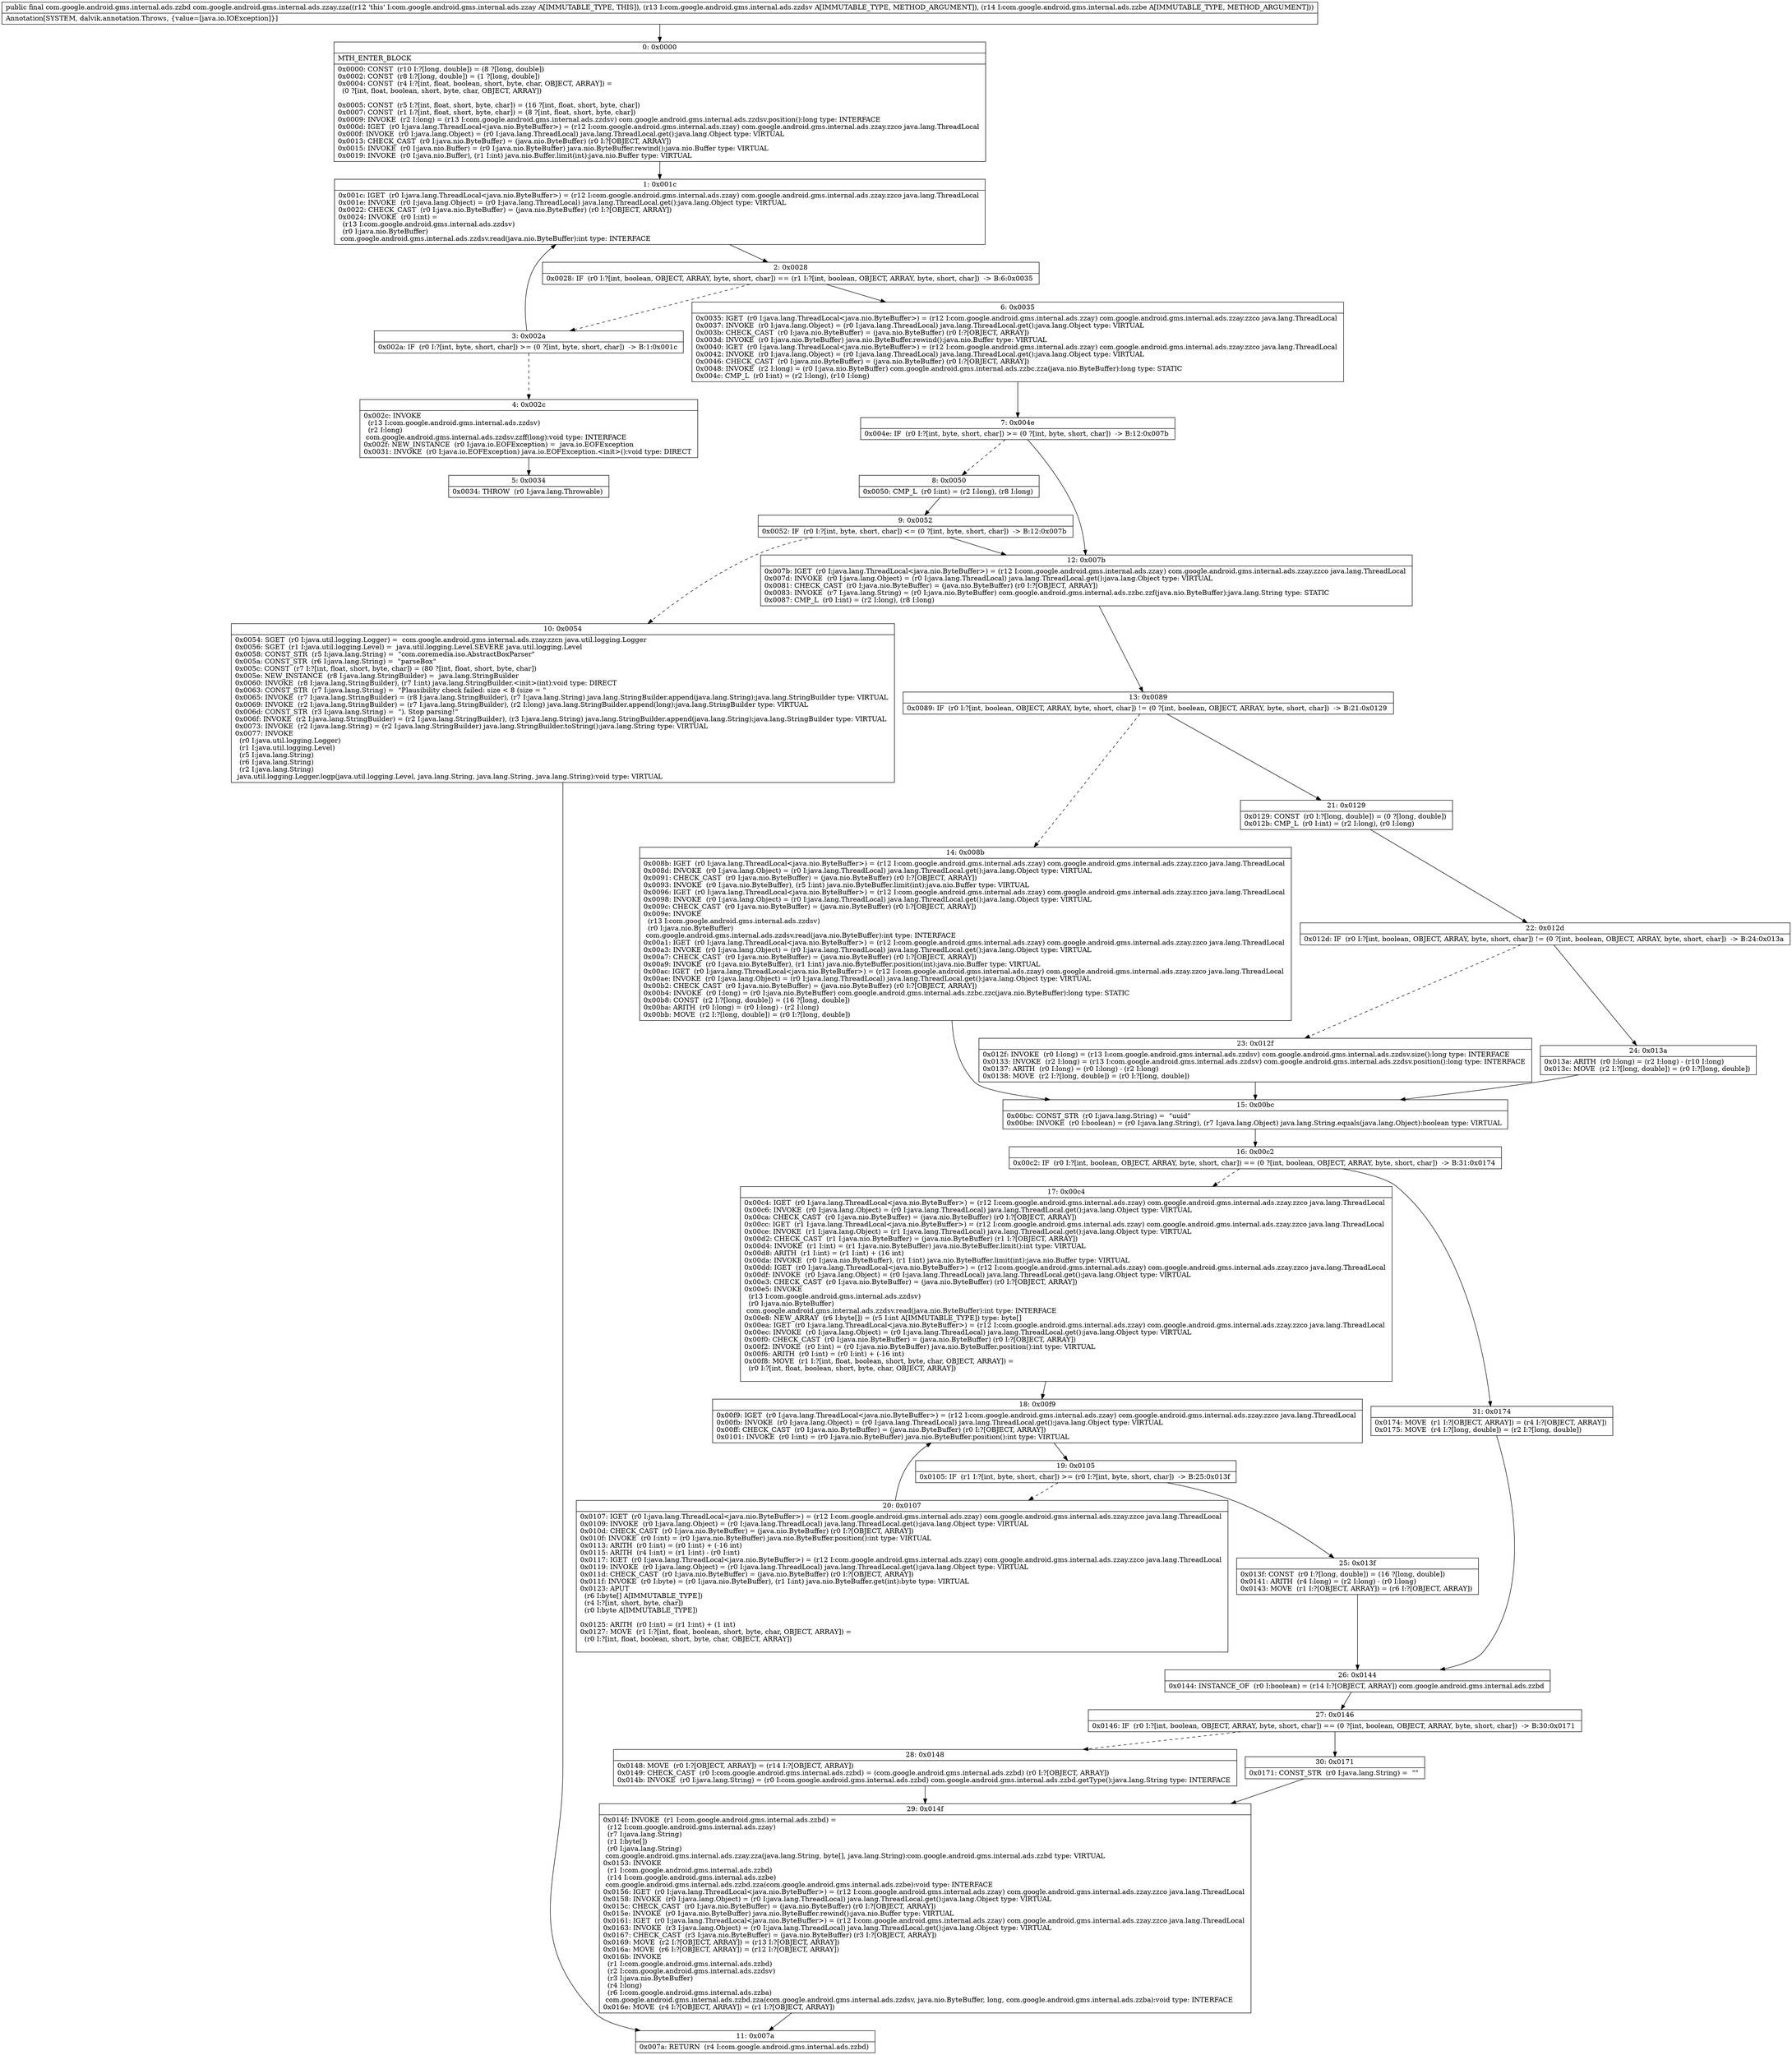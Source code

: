 digraph "CFG forcom.google.android.gms.internal.ads.zzay.zza(Lcom\/google\/android\/gms\/internal\/ads\/zzdsv;Lcom\/google\/android\/gms\/internal\/ads\/zzbe;)Lcom\/google\/android\/gms\/internal\/ads\/zzbd;" {
Node_0 [shape=record,label="{0\:\ 0x0000|MTH_ENTER_BLOCK\l|0x0000: CONST  (r10 I:?[long, double]) = (8 ?[long, double]) \l0x0002: CONST  (r8 I:?[long, double]) = (1 ?[long, double]) \l0x0004: CONST  (r4 I:?[int, float, boolean, short, byte, char, OBJECT, ARRAY]) = \l  (0 ?[int, float, boolean, short, byte, char, OBJECT, ARRAY])\l \l0x0005: CONST  (r5 I:?[int, float, short, byte, char]) = (16 ?[int, float, short, byte, char]) \l0x0007: CONST  (r1 I:?[int, float, short, byte, char]) = (8 ?[int, float, short, byte, char]) \l0x0009: INVOKE  (r2 I:long) = (r13 I:com.google.android.gms.internal.ads.zzdsv) com.google.android.gms.internal.ads.zzdsv.position():long type: INTERFACE \l0x000d: IGET  (r0 I:java.lang.ThreadLocal\<java.nio.ByteBuffer\>) = (r12 I:com.google.android.gms.internal.ads.zzay) com.google.android.gms.internal.ads.zzay.zzco java.lang.ThreadLocal \l0x000f: INVOKE  (r0 I:java.lang.Object) = (r0 I:java.lang.ThreadLocal) java.lang.ThreadLocal.get():java.lang.Object type: VIRTUAL \l0x0013: CHECK_CAST  (r0 I:java.nio.ByteBuffer) = (java.nio.ByteBuffer) (r0 I:?[OBJECT, ARRAY]) \l0x0015: INVOKE  (r0 I:java.nio.Buffer) = (r0 I:java.nio.ByteBuffer) java.nio.ByteBuffer.rewind():java.nio.Buffer type: VIRTUAL \l0x0019: INVOKE  (r0 I:java.nio.Buffer), (r1 I:int) java.nio.Buffer.limit(int):java.nio.Buffer type: VIRTUAL \l}"];
Node_1 [shape=record,label="{1\:\ 0x001c|0x001c: IGET  (r0 I:java.lang.ThreadLocal\<java.nio.ByteBuffer\>) = (r12 I:com.google.android.gms.internal.ads.zzay) com.google.android.gms.internal.ads.zzay.zzco java.lang.ThreadLocal \l0x001e: INVOKE  (r0 I:java.lang.Object) = (r0 I:java.lang.ThreadLocal) java.lang.ThreadLocal.get():java.lang.Object type: VIRTUAL \l0x0022: CHECK_CAST  (r0 I:java.nio.ByteBuffer) = (java.nio.ByteBuffer) (r0 I:?[OBJECT, ARRAY]) \l0x0024: INVOKE  (r0 I:int) = \l  (r13 I:com.google.android.gms.internal.ads.zzdsv)\l  (r0 I:java.nio.ByteBuffer)\l com.google.android.gms.internal.ads.zzdsv.read(java.nio.ByteBuffer):int type: INTERFACE \l}"];
Node_2 [shape=record,label="{2\:\ 0x0028|0x0028: IF  (r0 I:?[int, boolean, OBJECT, ARRAY, byte, short, char]) == (r1 I:?[int, boolean, OBJECT, ARRAY, byte, short, char])  \-\> B:6:0x0035 \l}"];
Node_3 [shape=record,label="{3\:\ 0x002a|0x002a: IF  (r0 I:?[int, byte, short, char]) \>= (0 ?[int, byte, short, char])  \-\> B:1:0x001c \l}"];
Node_4 [shape=record,label="{4\:\ 0x002c|0x002c: INVOKE  \l  (r13 I:com.google.android.gms.internal.ads.zzdsv)\l  (r2 I:long)\l com.google.android.gms.internal.ads.zzdsv.zzff(long):void type: INTERFACE \l0x002f: NEW_INSTANCE  (r0 I:java.io.EOFException) =  java.io.EOFException \l0x0031: INVOKE  (r0 I:java.io.EOFException) java.io.EOFException.\<init\>():void type: DIRECT \l}"];
Node_5 [shape=record,label="{5\:\ 0x0034|0x0034: THROW  (r0 I:java.lang.Throwable) \l}"];
Node_6 [shape=record,label="{6\:\ 0x0035|0x0035: IGET  (r0 I:java.lang.ThreadLocal\<java.nio.ByteBuffer\>) = (r12 I:com.google.android.gms.internal.ads.zzay) com.google.android.gms.internal.ads.zzay.zzco java.lang.ThreadLocal \l0x0037: INVOKE  (r0 I:java.lang.Object) = (r0 I:java.lang.ThreadLocal) java.lang.ThreadLocal.get():java.lang.Object type: VIRTUAL \l0x003b: CHECK_CAST  (r0 I:java.nio.ByteBuffer) = (java.nio.ByteBuffer) (r0 I:?[OBJECT, ARRAY]) \l0x003d: INVOKE  (r0 I:java.nio.ByteBuffer) java.nio.ByteBuffer.rewind():java.nio.Buffer type: VIRTUAL \l0x0040: IGET  (r0 I:java.lang.ThreadLocal\<java.nio.ByteBuffer\>) = (r12 I:com.google.android.gms.internal.ads.zzay) com.google.android.gms.internal.ads.zzay.zzco java.lang.ThreadLocal \l0x0042: INVOKE  (r0 I:java.lang.Object) = (r0 I:java.lang.ThreadLocal) java.lang.ThreadLocal.get():java.lang.Object type: VIRTUAL \l0x0046: CHECK_CAST  (r0 I:java.nio.ByteBuffer) = (java.nio.ByteBuffer) (r0 I:?[OBJECT, ARRAY]) \l0x0048: INVOKE  (r2 I:long) = (r0 I:java.nio.ByteBuffer) com.google.android.gms.internal.ads.zzbc.zza(java.nio.ByteBuffer):long type: STATIC \l0x004c: CMP_L  (r0 I:int) = (r2 I:long), (r10 I:long) \l}"];
Node_7 [shape=record,label="{7\:\ 0x004e|0x004e: IF  (r0 I:?[int, byte, short, char]) \>= (0 ?[int, byte, short, char])  \-\> B:12:0x007b \l}"];
Node_8 [shape=record,label="{8\:\ 0x0050|0x0050: CMP_L  (r0 I:int) = (r2 I:long), (r8 I:long) \l}"];
Node_9 [shape=record,label="{9\:\ 0x0052|0x0052: IF  (r0 I:?[int, byte, short, char]) \<= (0 ?[int, byte, short, char])  \-\> B:12:0x007b \l}"];
Node_10 [shape=record,label="{10\:\ 0x0054|0x0054: SGET  (r0 I:java.util.logging.Logger) =  com.google.android.gms.internal.ads.zzay.zzcn java.util.logging.Logger \l0x0056: SGET  (r1 I:java.util.logging.Level) =  java.util.logging.Level.SEVERE java.util.logging.Level \l0x0058: CONST_STR  (r5 I:java.lang.String) =  \"com.coremedia.iso.AbstractBoxParser\" \l0x005a: CONST_STR  (r6 I:java.lang.String) =  \"parseBox\" \l0x005c: CONST  (r7 I:?[int, float, short, byte, char]) = (80 ?[int, float, short, byte, char]) \l0x005e: NEW_INSTANCE  (r8 I:java.lang.StringBuilder) =  java.lang.StringBuilder \l0x0060: INVOKE  (r8 I:java.lang.StringBuilder), (r7 I:int) java.lang.StringBuilder.\<init\>(int):void type: DIRECT \l0x0063: CONST_STR  (r7 I:java.lang.String) =  \"Plausibility check failed: size \< 8 (size = \" \l0x0065: INVOKE  (r7 I:java.lang.StringBuilder) = (r8 I:java.lang.StringBuilder), (r7 I:java.lang.String) java.lang.StringBuilder.append(java.lang.String):java.lang.StringBuilder type: VIRTUAL \l0x0069: INVOKE  (r2 I:java.lang.StringBuilder) = (r7 I:java.lang.StringBuilder), (r2 I:long) java.lang.StringBuilder.append(long):java.lang.StringBuilder type: VIRTUAL \l0x006d: CONST_STR  (r3 I:java.lang.String) =  \"). Stop parsing!\" \l0x006f: INVOKE  (r2 I:java.lang.StringBuilder) = (r2 I:java.lang.StringBuilder), (r3 I:java.lang.String) java.lang.StringBuilder.append(java.lang.String):java.lang.StringBuilder type: VIRTUAL \l0x0073: INVOKE  (r2 I:java.lang.String) = (r2 I:java.lang.StringBuilder) java.lang.StringBuilder.toString():java.lang.String type: VIRTUAL \l0x0077: INVOKE  \l  (r0 I:java.util.logging.Logger)\l  (r1 I:java.util.logging.Level)\l  (r5 I:java.lang.String)\l  (r6 I:java.lang.String)\l  (r2 I:java.lang.String)\l java.util.logging.Logger.logp(java.util.logging.Level, java.lang.String, java.lang.String, java.lang.String):void type: VIRTUAL \l}"];
Node_11 [shape=record,label="{11\:\ 0x007a|0x007a: RETURN  (r4 I:com.google.android.gms.internal.ads.zzbd) \l}"];
Node_12 [shape=record,label="{12\:\ 0x007b|0x007b: IGET  (r0 I:java.lang.ThreadLocal\<java.nio.ByteBuffer\>) = (r12 I:com.google.android.gms.internal.ads.zzay) com.google.android.gms.internal.ads.zzay.zzco java.lang.ThreadLocal \l0x007d: INVOKE  (r0 I:java.lang.Object) = (r0 I:java.lang.ThreadLocal) java.lang.ThreadLocal.get():java.lang.Object type: VIRTUAL \l0x0081: CHECK_CAST  (r0 I:java.nio.ByteBuffer) = (java.nio.ByteBuffer) (r0 I:?[OBJECT, ARRAY]) \l0x0083: INVOKE  (r7 I:java.lang.String) = (r0 I:java.nio.ByteBuffer) com.google.android.gms.internal.ads.zzbc.zzf(java.nio.ByteBuffer):java.lang.String type: STATIC \l0x0087: CMP_L  (r0 I:int) = (r2 I:long), (r8 I:long) \l}"];
Node_13 [shape=record,label="{13\:\ 0x0089|0x0089: IF  (r0 I:?[int, boolean, OBJECT, ARRAY, byte, short, char]) != (0 ?[int, boolean, OBJECT, ARRAY, byte, short, char])  \-\> B:21:0x0129 \l}"];
Node_14 [shape=record,label="{14\:\ 0x008b|0x008b: IGET  (r0 I:java.lang.ThreadLocal\<java.nio.ByteBuffer\>) = (r12 I:com.google.android.gms.internal.ads.zzay) com.google.android.gms.internal.ads.zzay.zzco java.lang.ThreadLocal \l0x008d: INVOKE  (r0 I:java.lang.Object) = (r0 I:java.lang.ThreadLocal) java.lang.ThreadLocal.get():java.lang.Object type: VIRTUAL \l0x0091: CHECK_CAST  (r0 I:java.nio.ByteBuffer) = (java.nio.ByteBuffer) (r0 I:?[OBJECT, ARRAY]) \l0x0093: INVOKE  (r0 I:java.nio.ByteBuffer), (r5 I:int) java.nio.ByteBuffer.limit(int):java.nio.Buffer type: VIRTUAL \l0x0096: IGET  (r0 I:java.lang.ThreadLocal\<java.nio.ByteBuffer\>) = (r12 I:com.google.android.gms.internal.ads.zzay) com.google.android.gms.internal.ads.zzay.zzco java.lang.ThreadLocal \l0x0098: INVOKE  (r0 I:java.lang.Object) = (r0 I:java.lang.ThreadLocal) java.lang.ThreadLocal.get():java.lang.Object type: VIRTUAL \l0x009c: CHECK_CAST  (r0 I:java.nio.ByteBuffer) = (java.nio.ByteBuffer) (r0 I:?[OBJECT, ARRAY]) \l0x009e: INVOKE  \l  (r13 I:com.google.android.gms.internal.ads.zzdsv)\l  (r0 I:java.nio.ByteBuffer)\l com.google.android.gms.internal.ads.zzdsv.read(java.nio.ByteBuffer):int type: INTERFACE \l0x00a1: IGET  (r0 I:java.lang.ThreadLocal\<java.nio.ByteBuffer\>) = (r12 I:com.google.android.gms.internal.ads.zzay) com.google.android.gms.internal.ads.zzay.zzco java.lang.ThreadLocal \l0x00a3: INVOKE  (r0 I:java.lang.Object) = (r0 I:java.lang.ThreadLocal) java.lang.ThreadLocal.get():java.lang.Object type: VIRTUAL \l0x00a7: CHECK_CAST  (r0 I:java.nio.ByteBuffer) = (java.nio.ByteBuffer) (r0 I:?[OBJECT, ARRAY]) \l0x00a9: INVOKE  (r0 I:java.nio.ByteBuffer), (r1 I:int) java.nio.ByteBuffer.position(int):java.nio.Buffer type: VIRTUAL \l0x00ac: IGET  (r0 I:java.lang.ThreadLocal\<java.nio.ByteBuffer\>) = (r12 I:com.google.android.gms.internal.ads.zzay) com.google.android.gms.internal.ads.zzay.zzco java.lang.ThreadLocal \l0x00ae: INVOKE  (r0 I:java.lang.Object) = (r0 I:java.lang.ThreadLocal) java.lang.ThreadLocal.get():java.lang.Object type: VIRTUAL \l0x00b2: CHECK_CAST  (r0 I:java.nio.ByteBuffer) = (java.nio.ByteBuffer) (r0 I:?[OBJECT, ARRAY]) \l0x00b4: INVOKE  (r0 I:long) = (r0 I:java.nio.ByteBuffer) com.google.android.gms.internal.ads.zzbc.zzc(java.nio.ByteBuffer):long type: STATIC \l0x00b8: CONST  (r2 I:?[long, double]) = (16 ?[long, double]) \l0x00ba: ARITH  (r0 I:long) = (r0 I:long) \- (r2 I:long) \l0x00bb: MOVE  (r2 I:?[long, double]) = (r0 I:?[long, double]) \l}"];
Node_15 [shape=record,label="{15\:\ 0x00bc|0x00bc: CONST_STR  (r0 I:java.lang.String) =  \"uuid\" \l0x00be: INVOKE  (r0 I:boolean) = (r0 I:java.lang.String), (r7 I:java.lang.Object) java.lang.String.equals(java.lang.Object):boolean type: VIRTUAL \l}"];
Node_16 [shape=record,label="{16\:\ 0x00c2|0x00c2: IF  (r0 I:?[int, boolean, OBJECT, ARRAY, byte, short, char]) == (0 ?[int, boolean, OBJECT, ARRAY, byte, short, char])  \-\> B:31:0x0174 \l}"];
Node_17 [shape=record,label="{17\:\ 0x00c4|0x00c4: IGET  (r0 I:java.lang.ThreadLocal\<java.nio.ByteBuffer\>) = (r12 I:com.google.android.gms.internal.ads.zzay) com.google.android.gms.internal.ads.zzay.zzco java.lang.ThreadLocal \l0x00c6: INVOKE  (r0 I:java.lang.Object) = (r0 I:java.lang.ThreadLocal) java.lang.ThreadLocal.get():java.lang.Object type: VIRTUAL \l0x00ca: CHECK_CAST  (r0 I:java.nio.ByteBuffer) = (java.nio.ByteBuffer) (r0 I:?[OBJECT, ARRAY]) \l0x00cc: IGET  (r1 I:java.lang.ThreadLocal\<java.nio.ByteBuffer\>) = (r12 I:com.google.android.gms.internal.ads.zzay) com.google.android.gms.internal.ads.zzay.zzco java.lang.ThreadLocal \l0x00ce: INVOKE  (r1 I:java.lang.Object) = (r1 I:java.lang.ThreadLocal) java.lang.ThreadLocal.get():java.lang.Object type: VIRTUAL \l0x00d2: CHECK_CAST  (r1 I:java.nio.ByteBuffer) = (java.nio.ByteBuffer) (r1 I:?[OBJECT, ARRAY]) \l0x00d4: INVOKE  (r1 I:int) = (r1 I:java.nio.ByteBuffer) java.nio.ByteBuffer.limit():int type: VIRTUAL \l0x00d8: ARITH  (r1 I:int) = (r1 I:int) + (16 int) \l0x00da: INVOKE  (r0 I:java.nio.ByteBuffer), (r1 I:int) java.nio.ByteBuffer.limit(int):java.nio.Buffer type: VIRTUAL \l0x00dd: IGET  (r0 I:java.lang.ThreadLocal\<java.nio.ByteBuffer\>) = (r12 I:com.google.android.gms.internal.ads.zzay) com.google.android.gms.internal.ads.zzay.zzco java.lang.ThreadLocal \l0x00df: INVOKE  (r0 I:java.lang.Object) = (r0 I:java.lang.ThreadLocal) java.lang.ThreadLocal.get():java.lang.Object type: VIRTUAL \l0x00e3: CHECK_CAST  (r0 I:java.nio.ByteBuffer) = (java.nio.ByteBuffer) (r0 I:?[OBJECT, ARRAY]) \l0x00e5: INVOKE  \l  (r13 I:com.google.android.gms.internal.ads.zzdsv)\l  (r0 I:java.nio.ByteBuffer)\l com.google.android.gms.internal.ads.zzdsv.read(java.nio.ByteBuffer):int type: INTERFACE \l0x00e8: NEW_ARRAY  (r6 I:byte[]) = (r5 I:int A[IMMUTABLE_TYPE]) type: byte[] \l0x00ea: IGET  (r0 I:java.lang.ThreadLocal\<java.nio.ByteBuffer\>) = (r12 I:com.google.android.gms.internal.ads.zzay) com.google.android.gms.internal.ads.zzay.zzco java.lang.ThreadLocal \l0x00ec: INVOKE  (r0 I:java.lang.Object) = (r0 I:java.lang.ThreadLocal) java.lang.ThreadLocal.get():java.lang.Object type: VIRTUAL \l0x00f0: CHECK_CAST  (r0 I:java.nio.ByteBuffer) = (java.nio.ByteBuffer) (r0 I:?[OBJECT, ARRAY]) \l0x00f2: INVOKE  (r0 I:int) = (r0 I:java.nio.ByteBuffer) java.nio.ByteBuffer.position():int type: VIRTUAL \l0x00f6: ARITH  (r0 I:int) = (r0 I:int) + (\-16 int) \l0x00f8: MOVE  (r1 I:?[int, float, boolean, short, byte, char, OBJECT, ARRAY]) = \l  (r0 I:?[int, float, boolean, short, byte, char, OBJECT, ARRAY])\l \l}"];
Node_18 [shape=record,label="{18\:\ 0x00f9|0x00f9: IGET  (r0 I:java.lang.ThreadLocal\<java.nio.ByteBuffer\>) = (r12 I:com.google.android.gms.internal.ads.zzay) com.google.android.gms.internal.ads.zzay.zzco java.lang.ThreadLocal \l0x00fb: INVOKE  (r0 I:java.lang.Object) = (r0 I:java.lang.ThreadLocal) java.lang.ThreadLocal.get():java.lang.Object type: VIRTUAL \l0x00ff: CHECK_CAST  (r0 I:java.nio.ByteBuffer) = (java.nio.ByteBuffer) (r0 I:?[OBJECT, ARRAY]) \l0x0101: INVOKE  (r0 I:int) = (r0 I:java.nio.ByteBuffer) java.nio.ByteBuffer.position():int type: VIRTUAL \l}"];
Node_19 [shape=record,label="{19\:\ 0x0105|0x0105: IF  (r1 I:?[int, byte, short, char]) \>= (r0 I:?[int, byte, short, char])  \-\> B:25:0x013f \l}"];
Node_20 [shape=record,label="{20\:\ 0x0107|0x0107: IGET  (r0 I:java.lang.ThreadLocal\<java.nio.ByteBuffer\>) = (r12 I:com.google.android.gms.internal.ads.zzay) com.google.android.gms.internal.ads.zzay.zzco java.lang.ThreadLocal \l0x0109: INVOKE  (r0 I:java.lang.Object) = (r0 I:java.lang.ThreadLocal) java.lang.ThreadLocal.get():java.lang.Object type: VIRTUAL \l0x010d: CHECK_CAST  (r0 I:java.nio.ByteBuffer) = (java.nio.ByteBuffer) (r0 I:?[OBJECT, ARRAY]) \l0x010f: INVOKE  (r0 I:int) = (r0 I:java.nio.ByteBuffer) java.nio.ByteBuffer.position():int type: VIRTUAL \l0x0113: ARITH  (r0 I:int) = (r0 I:int) + (\-16 int) \l0x0115: ARITH  (r4 I:int) = (r1 I:int) \- (r0 I:int) \l0x0117: IGET  (r0 I:java.lang.ThreadLocal\<java.nio.ByteBuffer\>) = (r12 I:com.google.android.gms.internal.ads.zzay) com.google.android.gms.internal.ads.zzay.zzco java.lang.ThreadLocal \l0x0119: INVOKE  (r0 I:java.lang.Object) = (r0 I:java.lang.ThreadLocal) java.lang.ThreadLocal.get():java.lang.Object type: VIRTUAL \l0x011d: CHECK_CAST  (r0 I:java.nio.ByteBuffer) = (java.nio.ByteBuffer) (r0 I:?[OBJECT, ARRAY]) \l0x011f: INVOKE  (r0 I:byte) = (r0 I:java.nio.ByteBuffer), (r1 I:int) java.nio.ByteBuffer.get(int):byte type: VIRTUAL \l0x0123: APUT  \l  (r6 I:byte[] A[IMMUTABLE_TYPE])\l  (r4 I:?[int, short, byte, char])\l  (r0 I:byte A[IMMUTABLE_TYPE])\l \l0x0125: ARITH  (r0 I:int) = (r1 I:int) + (1 int) \l0x0127: MOVE  (r1 I:?[int, float, boolean, short, byte, char, OBJECT, ARRAY]) = \l  (r0 I:?[int, float, boolean, short, byte, char, OBJECT, ARRAY])\l \l}"];
Node_21 [shape=record,label="{21\:\ 0x0129|0x0129: CONST  (r0 I:?[long, double]) = (0 ?[long, double]) \l0x012b: CMP_L  (r0 I:int) = (r2 I:long), (r0 I:long) \l}"];
Node_22 [shape=record,label="{22\:\ 0x012d|0x012d: IF  (r0 I:?[int, boolean, OBJECT, ARRAY, byte, short, char]) != (0 ?[int, boolean, OBJECT, ARRAY, byte, short, char])  \-\> B:24:0x013a \l}"];
Node_23 [shape=record,label="{23\:\ 0x012f|0x012f: INVOKE  (r0 I:long) = (r13 I:com.google.android.gms.internal.ads.zzdsv) com.google.android.gms.internal.ads.zzdsv.size():long type: INTERFACE \l0x0133: INVOKE  (r2 I:long) = (r13 I:com.google.android.gms.internal.ads.zzdsv) com.google.android.gms.internal.ads.zzdsv.position():long type: INTERFACE \l0x0137: ARITH  (r0 I:long) = (r0 I:long) \- (r2 I:long) \l0x0138: MOVE  (r2 I:?[long, double]) = (r0 I:?[long, double]) \l}"];
Node_24 [shape=record,label="{24\:\ 0x013a|0x013a: ARITH  (r0 I:long) = (r2 I:long) \- (r10 I:long) \l0x013c: MOVE  (r2 I:?[long, double]) = (r0 I:?[long, double]) \l}"];
Node_25 [shape=record,label="{25\:\ 0x013f|0x013f: CONST  (r0 I:?[long, double]) = (16 ?[long, double]) \l0x0141: ARITH  (r4 I:long) = (r2 I:long) \- (r0 I:long) \l0x0143: MOVE  (r1 I:?[OBJECT, ARRAY]) = (r6 I:?[OBJECT, ARRAY]) \l}"];
Node_26 [shape=record,label="{26\:\ 0x0144|0x0144: INSTANCE_OF  (r0 I:boolean) = (r14 I:?[OBJECT, ARRAY]) com.google.android.gms.internal.ads.zzbd \l}"];
Node_27 [shape=record,label="{27\:\ 0x0146|0x0146: IF  (r0 I:?[int, boolean, OBJECT, ARRAY, byte, short, char]) == (0 ?[int, boolean, OBJECT, ARRAY, byte, short, char])  \-\> B:30:0x0171 \l}"];
Node_28 [shape=record,label="{28\:\ 0x0148|0x0148: MOVE  (r0 I:?[OBJECT, ARRAY]) = (r14 I:?[OBJECT, ARRAY]) \l0x0149: CHECK_CAST  (r0 I:com.google.android.gms.internal.ads.zzbd) = (com.google.android.gms.internal.ads.zzbd) (r0 I:?[OBJECT, ARRAY]) \l0x014b: INVOKE  (r0 I:java.lang.String) = (r0 I:com.google.android.gms.internal.ads.zzbd) com.google.android.gms.internal.ads.zzbd.getType():java.lang.String type: INTERFACE \l}"];
Node_29 [shape=record,label="{29\:\ 0x014f|0x014f: INVOKE  (r1 I:com.google.android.gms.internal.ads.zzbd) = \l  (r12 I:com.google.android.gms.internal.ads.zzay)\l  (r7 I:java.lang.String)\l  (r1 I:byte[])\l  (r0 I:java.lang.String)\l com.google.android.gms.internal.ads.zzay.zza(java.lang.String, byte[], java.lang.String):com.google.android.gms.internal.ads.zzbd type: VIRTUAL \l0x0153: INVOKE  \l  (r1 I:com.google.android.gms.internal.ads.zzbd)\l  (r14 I:com.google.android.gms.internal.ads.zzbe)\l com.google.android.gms.internal.ads.zzbd.zza(com.google.android.gms.internal.ads.zzbe):void type: INTERFACE \l0x0156: IGET  (r0 I:java.lang.ThreadLocal\<java.nio.ByteBuffer\>) = (r12 I:com.google.android.gms.internal.ads.zzay) com.google.android.gms.internal.ads.zzay.zzco java.lang.ThreadLocal \l0x0158: INVOKE  (r0 I:java.lang.Object) = (r0 I:java.lang.ThreadLocal) java.lang.ThreadLocal.get():java.lang.Object type: VIRTUAL \l0x015c: CHECK_CAST  (r0 I:java.nio.ByteBuffer) = (java.nio.ByteBuffer) (r0 I:?[OBJECT, ARRAY]) \l0x015e: INVOKE  (r0 I:java.nio.ByteBuffer) java.nio.ByteBuffer.rewind():java.nio.Buffer type: VIRTUAL \l0x0161: IGET  (r0 I:java.lang.ThreadLocal\<java.nio.ByteBuffer\>) = (r12 I:com.google.android.gms.internal.ads.zzay) com.google.android.gms.internal.ads.zzay.zzco java.lang.ThreadLocal \l0x0163: INVOKE  (r3 I:java.lang.Object) = (r0 I:java.lang.ThreadLocal) java.lang.ThreadLocal.get():java.lang.Object type: VIRTUAL \l0x0167: CHECK_CAST  (r3 I:java.nio.ByteBuffer) = (java.nio.ByteBuffer) (r3 I:?[OBJECT, ARRAY]) \l0x0169: MOVE  (r2 I:?[OBJECT, ARRAY]) = (r13 I:?[OBJECT, ARRAY]) \l0x016a: MOVE  (r6 I:?[OBJECT, ARRAY]) = (r12 I:?[OBJECT, ARRAY]) \l0x016b: INVOKE  \l  (r1 I:com.google.android.gms.internal.ads.zzbd)\l  (r2 I:com.google.android.gms.internal.ads.zzdsv)\l  (r3 I:java.nio.ByteBuffer)\l  (r4 I:long)\l  (r6 I:com.google.android.gms.internal.ads.zzba)\l com.google.android.gms.internal.ads.zzbd.zza(com.google.android.gms.internal.ads.zzdsv, java.nio.ByteBuffer, long, com.google.android.gms.internal.ads.zzba):void type: INTERFACE \l0x016e: MOVE  (r4 I:?[OBJECT, ARRAY]) = (r1 I:?[OBJECT, ARRAY]) \l}"];
Node_30 [shape=record,label="{30\:\ 0x0171|0x0171: CONST_STR  (r0 I:java.lang.String) =  \"\" \l}"];
Node_31 [shape=record,label="{31\:\ 0x0174|0x0174: MOVE  (r1 I:?[OBJECT, ARRAY]) = (r4 I:?[OBJECT, ARRAY]) \l0x0175: MOVE  (r4 I:?[long, double]) = (r2 I:?[long, double]) \l}"];
MethodNode[shape=record,label="{public final com.google.android.gms.internal.ads.zzbd com.google.android.gms.internal.ads.zzay.zza((r12 'this' I:com.google.android.gms.internal.ads.zzay A[IMMUTABLE_TYPE, THIS]), (r13 I:com.google.android.gms.internal.ads.zzdsv A[IMMUTABLE_TYPE, METHOD_ARGUMENT]), (r14 I:com.google.android.gms.internal.ads.zzbe A[IMMUTABLE_TYPE, METHOD_ARGUMENT]))  | Annotation[SYSTEM, dalvik.annotation.Throws, \{value=[java.io.IOException]\}]\l}"];
MethodNode -> Node_0;
Node_0 -> Node_1;
Node_1 -> Node_2;
Node_2 -> Node_3[style=dashed];
Node_2 -> Node_6;
Node_3 -> Node_1;
Node_3 -> Node_4[style=dashed];
Node_4 -> Node_5;
Node_6 -> Node_7;
Node_7 -> Node_8[style=dashed];
Node_7 -> Node_12;
Node_8 -> Node_9;
Node_9 -> Node_10[style=dashed];
Node_9 -> Node_12;
Node_10 -> Node_11;
Node_12 -> Node_13;
Node_13 -> Node_14[style=dashed];
Node_13 -> Node_21;
Node_14 -> Node_15;
Node_15 -> Node_16;
Node_16 -> Node_17[style=dashed];
Node_16 -> Node_31;
Node_17 -> Node_18;
Node_18 -> Node_19;
Node_19 -> Node_20[style=dashed];
Node_19 -> Node_25;
Node_20 -> Node_18;
Node_21 -> Node_22;
Node_22 -> Node_23[style=dashed];
Node_22 -> Node_24;
Node_23 -> Node_15;
Node_24 -> Node_15;
Node_25 -> Node_26;
Node_26 -> Node_27;
Node_27 -> Node_28[style=dashed];
Node_27 -> Node_30;
Node_28 -> Node_29;
Node_29 -> Node_11;
Node_30 -> Node_29;
Node_31 -> Node_26;
}

